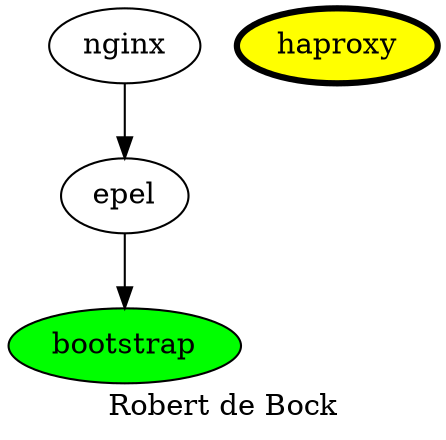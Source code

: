 digraph PhiloDilemma {
  label = "Robert de Bock" ;
  overlap=false
  {
    bootstrap [fillcolor=green style=filled]
    haproxy [fillcolor=yellow style=filled penwidth=3]
  }
  epel -> bootstrap
  nginx -> epel
}
